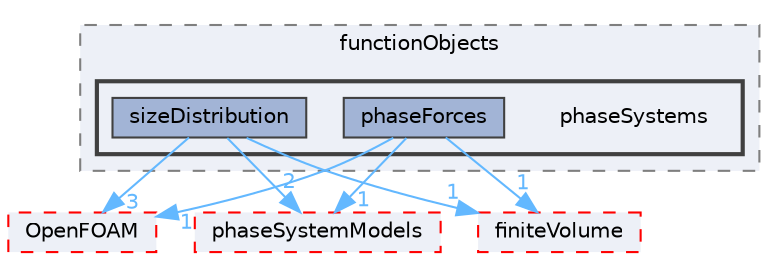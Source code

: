 digraph "src/functionObjects/phaseSystems"
{
 // LATEX_PDF_SIZE
  bgcolor="transparent";
  edge [fontname=Helvetica,fontsize=10,labelfontname=Helvetica,labelfontsize=10];
  node [fontname=Helvetica,fontsize=10,shape=box,height=0.2,width=0.4];
  compound=true
  subgraph clusterdir_de23f6d4f0962ea995903f5110543226 {
    graph [ bgcolor="#edf0f7", pencolor="grey50", label="functionObjects", fontname=Helvetica,fontsize=10 style="filled,dashed", URL="dir_de23f6d4f0962ea995903f5110543226.html",tooltip=""]
  subgraph clusterdir_116461d333b2d9c832397bea60febbc4 {
    graph [ bgcolor="#edf0f7", pencolor="grey25", label="", fontname=Helvetica,fontsize=10 style="filled,bold", URL="dir_116461d333b2d9c832397bea60febbc4.html",tooltip=""]
    dir_116461d333b2d9c832397bea60febbc4 [shape=plaintext, label="phaseSystems"];
  dir_26032b169cef8a3944c199bbd382c164 [label="phaseForces", fillcolor="#a2b4d6", color="grey25", style="filled", URL="dir_26032b169cef8a3944c199bbd382c164.html",tooltip=""];
  dir_c5863d88b6a45b16d3a88a7ffe14a806 [label="sizeDistribution", fillcolor="#a2b4d6", color="grey25", style="filled", URL="dir_c5863d88b6a45b16d3a88a7ffe14a806.html",tooltip=""];
  }
  }
  dir_9bd15774b555cf7259a6fa18f99fe99b [label="finiteVolume", fillcolor="#edf0f7", color="red", style="filled,dashed", URL="dir_9bd15774b555cf7259a6fa18f99fe99b.html",tooltip=""];
  dir_c5473ff19b20e6ec4dfe5c310b3778a8 [label="OpenFOAM", fillcolor="#edf0f7", color="red", style="filled,dashed", URL="dir_c5473ff19b20e6ec4dfe5c310b3778a8.html",tooltip=""];
  dir_cd6600bc80177e0c28877b216d84d6c6 [label="phaseSystemModels", fillcolor="#edf0f7", color="red", style="filled,dashed", URL="dir_cd6600bc80177e0c28877b216d84d6c6.html",tooltip=""];
  dir_26032b169cef8a3944c199bbd382c164->dir_9bd15774b555cf7259a6fa18f99fe99b [headlabel="1", labeldistance=1.5 headhref="dir_002884_001387.html" href="dir_002884_001387.html" color="steelblue1" fontcolor="steelblue1"];
  dir_26032b169cef8a3944c199bbd382c164->dir_c5473ff19b20e6ec4dfe5c310b3778a8 [headlabel="1", labeldistance=1.5 headhref="dir_002884_002695.html" href="dir_002884_002695.html" color="steelblue1" fontcolor="steelblue1"];
  dir_26032b169cef8a3944c199bbd382c164->dir_cd6600bc80177e0c28877b216d84d6c6 [headlabel="1", labeldistance=1.5 headhref="dir_002884_002907.html" href="dir_002884_002907.html" color="steelblue1" fontcolor="steelblue1"];
  dir_c5863d88b6a45b16d3a88a7ffe14a806->dir_9bd15774b555cf7259a6fa18f99fe99b [headlabel="1", labeldistance=1.5 headhref="dir_003570_001387.html" href="dir_003570_001387.html" color="steelblue1" fontcolor="steelblue1"];
  dir_c5863d88b6a45b16d3a88a7ffe14a806->dir_c5473ff19b20e6ec4dfe5c310b3778a8 [headlabel="3", labeldistance=1.5 headhref="dir_003570_002695.html" href="dir_003570_002695.html" color="steelblue1" fontcolor="steelblue1"];
  dir_c5863d88b6a45b16d3a88a7ffe14a806->dir_cd6600bc80177e0c28877b216d84d6c6 [headlabel="2", labeldistance=1.5 headhref="dir_003570_002907.html" href="dir_003570_002907.html" color="steelblue1" fontcolor="steelblue1"];
}
